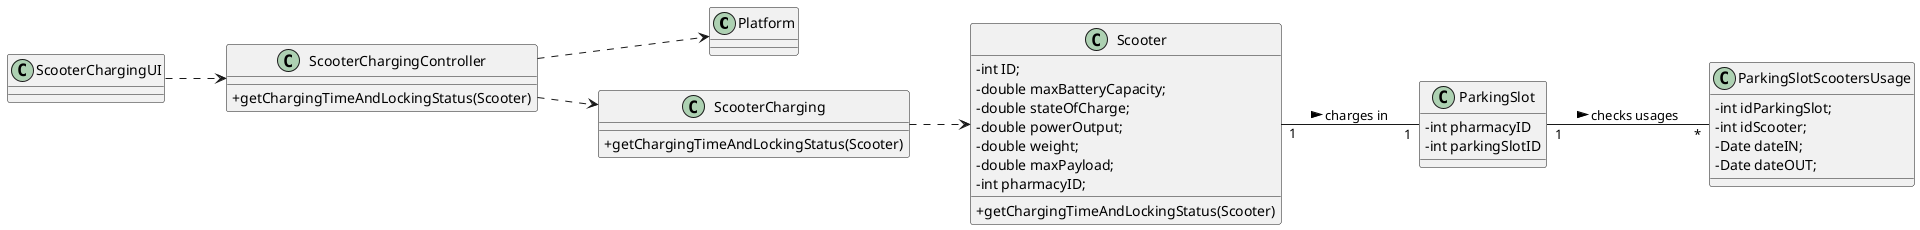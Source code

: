 @startuml
skinparam classAttributeIconSize 0

left to right direction

class Platform {
}

class ScooterChargingUI {
}

class ScooterChargingController {
  +getChargingTimeAndLockingStatus(Scooter)
}


class ScooterCharging {
  +getChargingTimeAndLockingStatus(Scooter)
}

class Scooter {
    -int ID;
    -double maxBatteryCapacity;
    -double stateOfCharge;
    -double powerOutput;
    -double weight;
    -double maxPayload;
    -int pharmacyID;
  +getChargingTimeAndLockingStatus(Scooter)
}

class ParkingSlot {
    -int pharmacyID
    -int parkingSlotID
}

class ParkingSlotScootersUsage{
    -int idParkingSlot;
    -int idScooter;
    -Date dateIN;
    -Date dateOUT;
}


ScooterChargingUI   ..> ScooterChargingController
ScooterChargingController ..> Platform
ScooterChargingController ..> ScooterCharging
ScooterCharging ..> Scooter
Scooter "1" -- "1" ParkingSlot: charges in >
ParkingSlot "1" -- "*" ParkingSlotScootersUsage : checks usages >




@enduml



